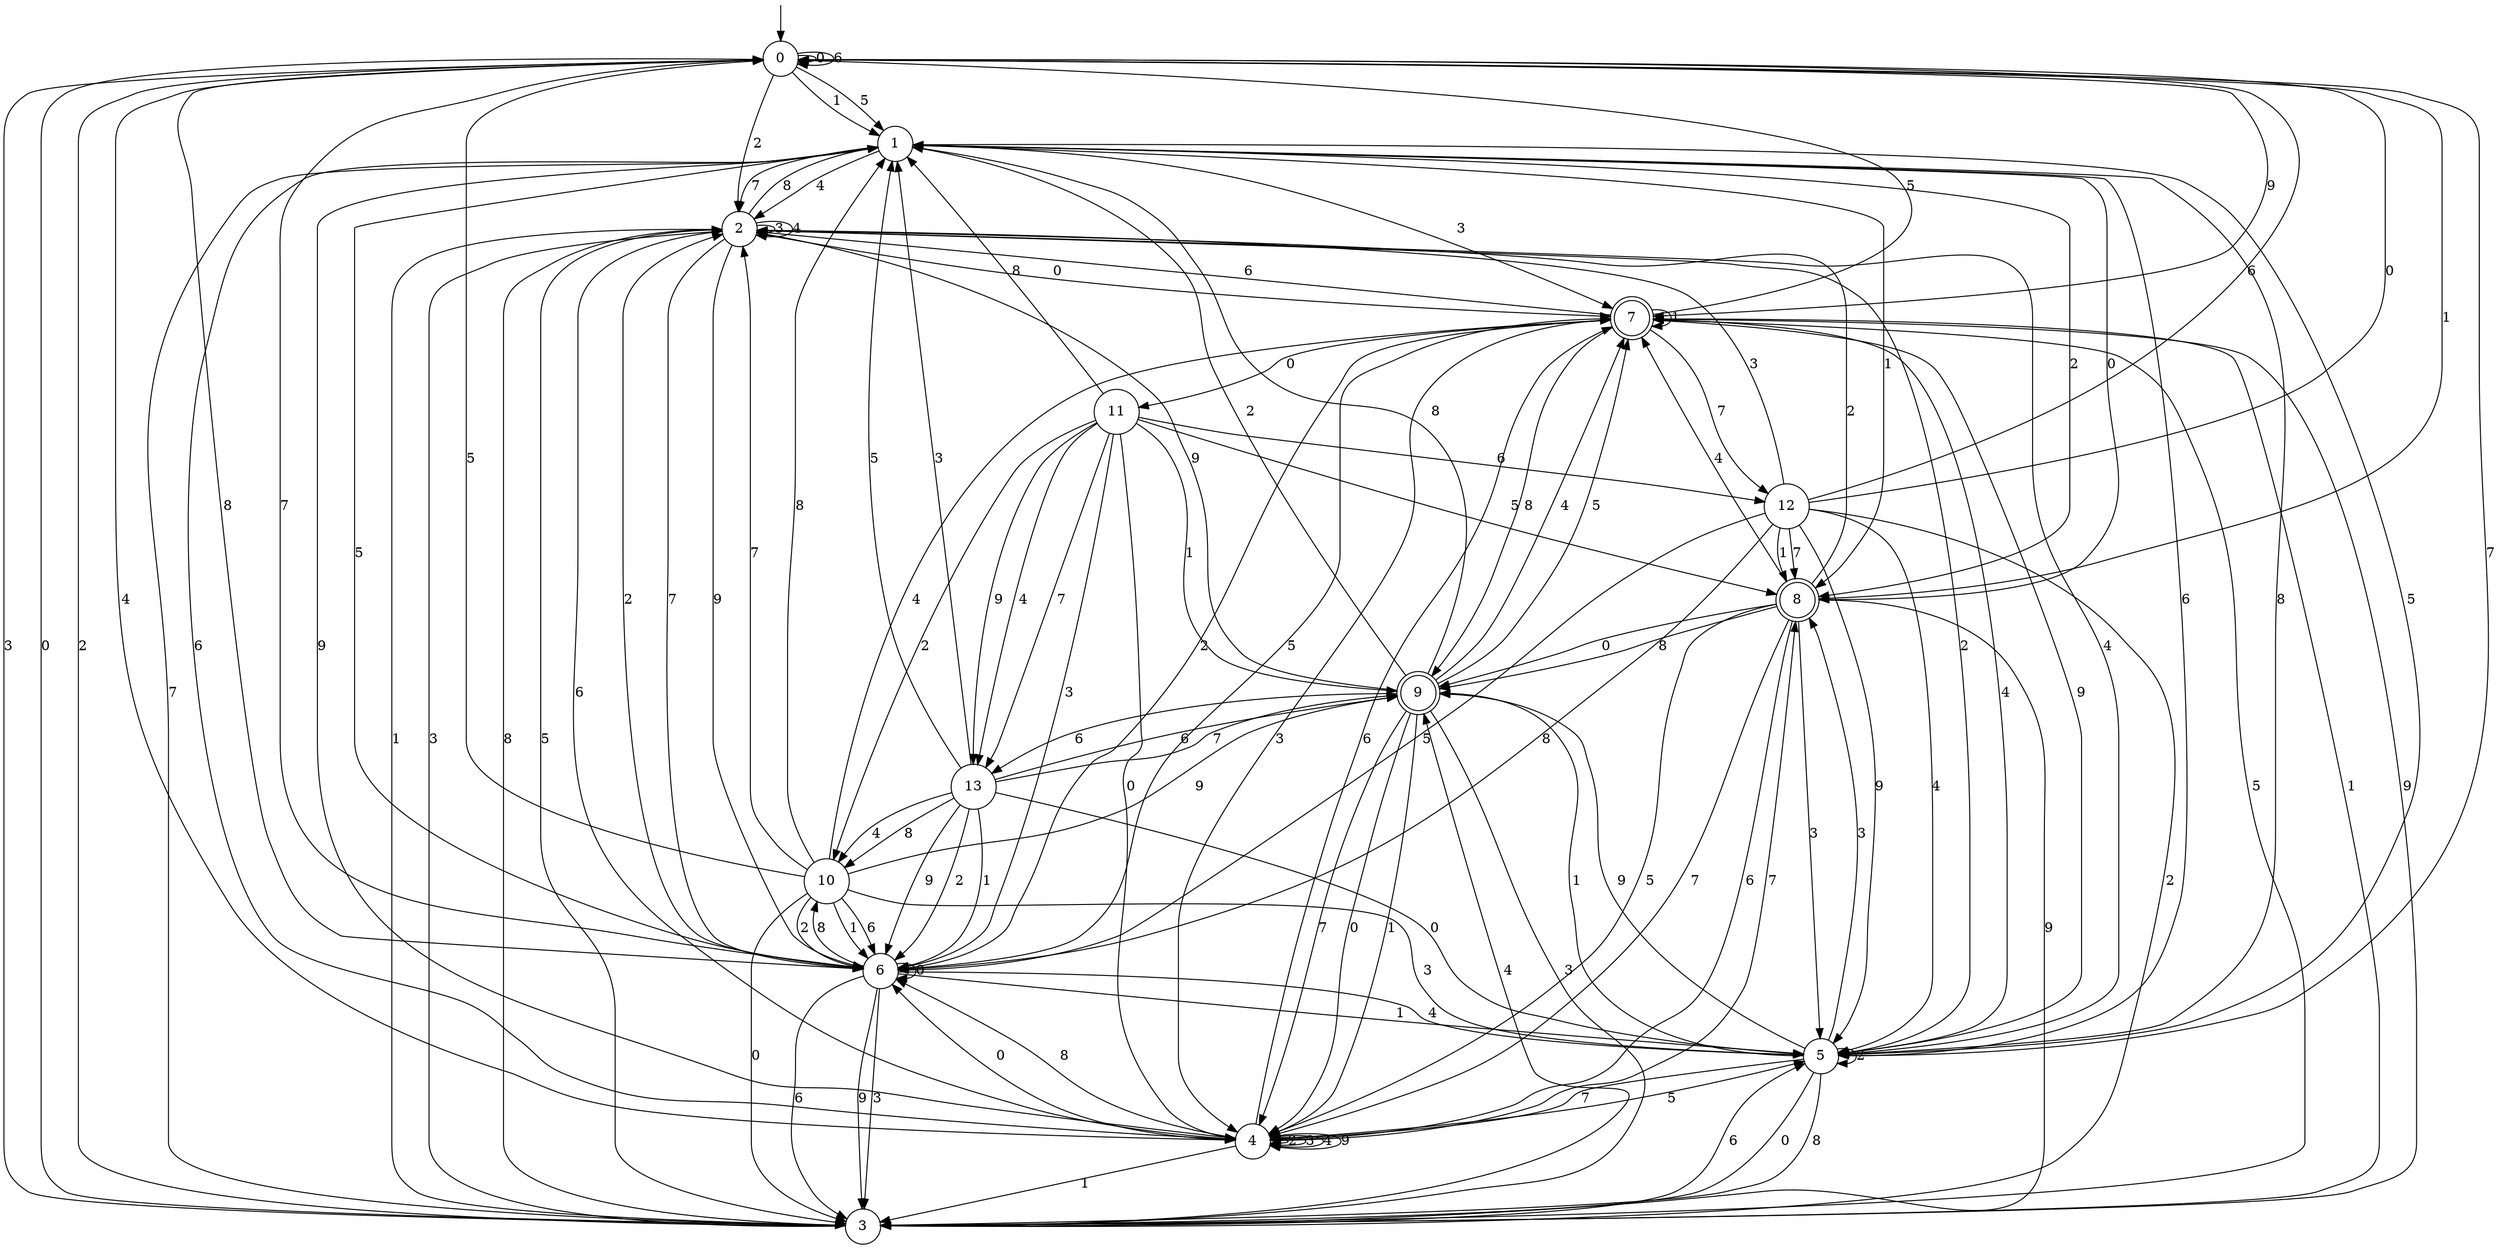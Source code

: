digraph g {

	s0 [shape="circle" label="0"];
	s1 [shape="circle" label="1"];
	s2 [shape="circle" label="2"];
	s3 [shape="circle" label="3"];
	s4 [shape="circle" label="4"];
	s5 [shape="circle" label="5"];
	s6 [shape="circle" label="6"];
	s7 [shape="doublecircle" label="7"];
	s8 [shape="doublecircle" label="8"];
	s9 [shape="doublecircle" label="9"];
	s10 [shape="circle" label="10"];
	s11 [shape="circle" label="11"];
	s12 [shape="circle" label="12"];
	s13 [shape="circle" label="13"];
	s0 -> s0 [label="0"];
	s0 -> s1 [label="1"];
	s0 -> s2 [label="2"];
	s0 -> s3 [label="3"];
	s0 -> s4 [label="4"];
	s0 -> s1 [label="5"];
	s0 -> s0 [label="6"];
	s0 -> s5 [label="7"];
	s0 -> s6 [label="8"];
	s0 -> s7 [label="9"];
	s1 -> s8 [label="0"];
	s1 -> s8 [label="1"];
	s1 -> s8 [label="2"];
	s1 -> s7 [label="3"];
	s1 -> s2 [label="4"];
	s1 -> s6 [label="5"];
	s1 -> s4 [label="6"];
	s1 -> s2 [label="7"];
	s1 -> s5 [label="8"];
	s1 -> s4 [label="9"];
	s2 -> s7 [label="0"];
	s2 -> s3 [label="1"];
	s2 -> s5 [label="2"];
	s2 -> s2 [label="3"];
	s2 -> s2 [label="4"];
	s2 -> s3 [label="5"];
	s2 -> s4 [label="6"];
	s2 -> s6 [label="7"];
	s2 -> s1 [label="8"];
	s2 -> s6 [label="9"];
	s3 -> s0 [label="0"];
	s3 -> s7 [label="1"];
	s3 -> s0 [label="2"];
	s3 -> s2 [label="3"];
	s3 -> s9 [label="4"];
	s3 -> s7 [label="5"];
	s3 -> s5 [label="6"];
	s3 -> s1 [label="7"];
	s3 -> s2 [label="8"];
	s3 -> s7 [label="9"];
	s4 -> s6 [label="0"];
	s4 -> s3 [label="1"];
	s4 -> s4 [label="2"];
	s4 -> s4 [label="3"];
	s4 -> s4 [label="4"];
	s4 -> s5 [label="5"];
	s4 -> s7 [label="6"];
	s4 -> s8 [label="7"];
	s4 -> s6 [label="8"];
	s4 -> s4 [label="9"];
	s5 -> s3 [label="0"];
	s5 -> s9 [label="1"];
	s5 -> s5 [label="2"];
	s5 -> s8 [label="3"];
	s5 -> s2 [label="4"];
	s5 -> s1 [label="5"];
	s5 -> s1 [label="6"];
	s5 -> s4 [label="7"];
	s5 -> s3 [label="8"];
	s5 -> s9 [label="9"];
	s6 -> s6 [label="0"];
	s6 -> s5 [label="1"];
	s6 -> s2 [label="2"];
	s6 -> s3 [label="3"];
	s6 -> s5 [label="4"];
	s6 -> s7 [label="5"];
	s6 -> s3 [label="6"];
	s6 -> s0 [label="7"];
	s6 -> s10 [label="8"];
	s6 -> s3 [label="9"];
	s7 -> s11 [label="0"];
	s7 -> s7 [label="1"];
	s7 -> s6 [label="2"];
	s7 -> s4 [label="3"];
	s7 -> s5 [label="4"];
	s7 -> s0 [label="5"];
	s7 -> s2 [label="6"];
	s7 -> s12 [label="7"];
	s7 -> s9 [label="8"];
	s7 -> s5 [label="9"];
	s8 -> s9 [label="0"];
	s8 -> s0 [label="1"];
	s8 -> s2 [label="2"];
	s8 -> s5 [label="3"];
	s8 -> s7 [label="4"];
	s8 -> s4 [label="5"];
	s8 -> s4 [label="6"];
	s8 -> s4 [label="7"];
	s8 -> s9 [label="8"];
	s8 -> s3 [label="9"];
	s9 -> s4 [label="0"];
	s9 -> s4 [label="1"];
	s9 -> s1 [label="2"];
	s9 -> s3 [label="3"];
	s9 -> s7 [label="4"];
	s9 -> s7 [label="5"];
	s9 -> s13 [label="6"];
	s9 -> s4 [label="7"];
	s9 -> s1 [label="8"];
	s9 -> s2 [label="9"];
	s10 -> s3 [label="0"];
	s10 -> s6 [label="1"];
	s10 -> s6 [label="2"];
	s10 -> s5 [label="3"];
	s10 -> s7 [label="4"];
	s10 -> s0 [label="5"];
	s10 -> s6 [label="6"];
	s10 -> s2 [label="7"];
	s10 -> s1 [label="8"];
	s10 -> s9 [label="9"];
	s11 -> s4 [label="0"];
	s11 -> s9 [label="1"];
	s11 -> s10 [label="2"];
	s11 -> s6 [label="3"];
	s11 -> s13 [label="4"];
	s11 -> s8 [label="5"];
	s11 -> s12 [label="6"];
	s11 -> s13 [label="7"];
	s11 -> s1 [label="8"];
	s11 -> s13 [label="9"];
	s12 -> s0 [label="0"];
	s12 -> s8 [label="1"];
	s12 -> s3 [label="2"];
	s12 -> s2 [label="3"];
	s12 -> s5 [label="4"];
	s12 -> s6 [label="5"];
	s12 -> s0 [label="6"];
	s12 -> s8 [label="7"];
	s12 -> s6 [label="8"];
	s12 -> s5 [label="9"];
	s13 -> s5 [label="0"];
	s13 -> s6 [label="1"];
	s13 -> s6 [label="2"];
	s13 -> s1 [label="3"];
	s13 -> s10 [label="4"];
	s13 -> s1 [label="5"];
	s13 -> s9 [label="6"];
	s13 -> s9 [label="7"];
	s13 -> s10 [label="8"];
	s13 -> s6 [label="9"];

__start0 [label="" shape="none" width="0" height="0"];
__start0 -> s0;

}
